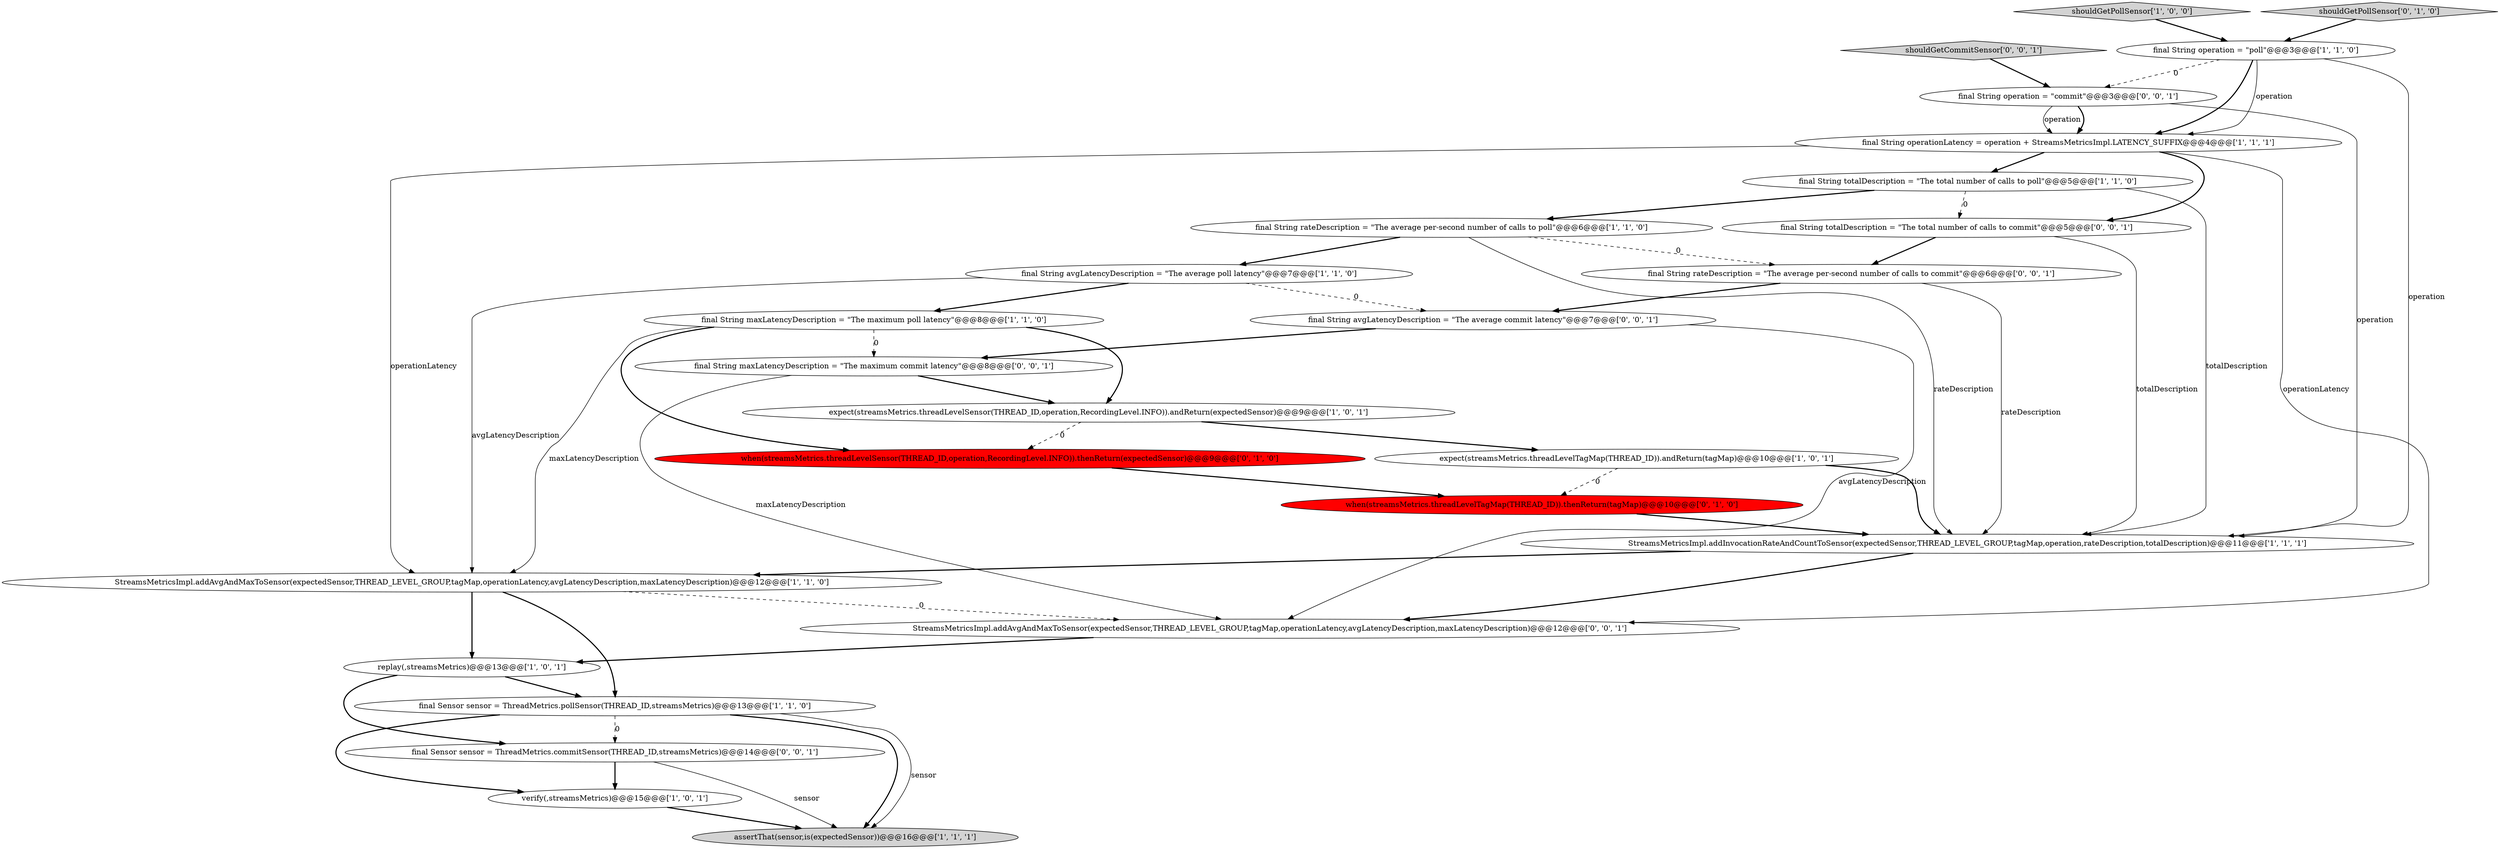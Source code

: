 digraph {
0 [style = filled, label = "shouldGetPollSensor['1', '0', '0']", fillcolor = lightgray, shape = diamond image = "AAA0AAABBB1BBB"];
24 [style = filled, label = "final String totalDescription = \"The total number of calls to commit\"@@@5@@@['0', '0', '1']", fillcolor = white, shape = ellipse image = "AAA0AAABBB3BBB"];
6 [style = filled, label = "expect(streamsMetrics.threadLevelSensor(THREAD_ID,operation,RecordingLevel.INFO)).andReturn(expectedSensor)@@@9@@@['1', '0', '1']", fillcolor = white, shape = ellipse image = "AAA0AAABBB1BBB"];
14 [style = filled, label = "verify(,streamsMetrics)@@@15@@@['1', '0', '1']", fillcolor = white, shape = ellipse image = "AAA0AAABBB1BBB"];
11 [style = filled, label = "StreamsMetricsImpl.addAvgAndMaxToSensor(expectedSensor,THREAD_LEVEL_GROUP,tagMap,operationLatency,avgLatencyDescription,maxLatencyDescription)@@@12@@@['1', '1', '0']", fillcolor = white, shape = ellipse image = "AAA0AAABBB1BBB"];
23 [style = filled, label = "StreamsMetricsImpl.addAvgAndMaxToSensor(expectedSensor,THREAD_LEVEL_GROUP,tagMap,operationLatency,avgLatencyDescription,maxLatencyDescription)@@@12@@@['0', '0', '1']", fillcolor = white, shape = ellipse image = "AAA0AAABBB3BBB"];
3 [style = filled, label = "replay(,streamsMetrics)@@@13@@@['1', '0', '1']", fillcolor = white, shape = ellipse image = "AAA0AAABBB1BBB"];
9 [style = filled, label = "final String totalDescription = \"The total number of calls to poll\"@@@5@@@['1', '1', '0']", fillcolor = white, shape = ellipse image = "AAA0AAABBB1BBB"];
19 [style = filled, label = "final String maxLatencyDescription = \"The maximum commit latency\"@@@8@@@['0', '0', '1']", fillcolor = white, shape = ellipse image = "AAA0AAABBB3BBB"];
20 [style = filled, label = "final String operation = \"commit\"@@@3@@@['0', '0', '1']", fillcolor = white, shape = ellipse image = "AAA0AAABBB3BBB"];
13 [style = filled, label = "final String maxLatencyDescription = \"The maximum poll latency\"@@@8@@@['1', '1', '0']", fillcolor = white, shape = ellipse image = "AAA0AAABBB1BBB"];
17 [style = filled, label = "shouldGetPollSensor['0', '1', '0']", fillcolor = lightgray, shape = diamond image = "AAA0AAABBB2BBB"];
5 [style = filled, label = "final String operation = \"poll\"@@@3@@@['1', '1', '0']", fillcolor = white, shape = ellipse image = "AAA0AAABBB1BBB"];
1 [style = filled, label = "final String operationLatency = operation + StreamsMetricsImpl.LATENCY_SUFFIX@@@4@@@['1', '1', '1']", fillcolor = white, shape = ellipse image = "AAA0AAABBB1BBB"];
16 [style = filled, label = "when(streamsMetrics.threadLevelSensor(THREAD_ID,operation,RecordingLevel.INFO)).thenReturn(expectedSensor)@@@9@@@['0', '1', '0']", fillcolor = red, shape = ellipse image = "AAA1AAABBB2BBB"];
18 [style = filled, label = "shouldGetCommitSensor['0', '0', '1']", fillcolor = lightgray, shape = diamond image = "AAA0AAABBB3BBB"];
7 [style = filled, label = "final String rateDescription = \"The average per-second number of calls to poll\"@@@6@@@['1', '1', '0']", fillcolor = white, shape = ellipse image = "AAA0AAABBB1BBB"];
2 [style = filled, label = "StreamsMetricsImpl.addInvocationRateAndCountToSensor(expectedSensor,THREAD_LEVEL_GROUP,tagMap,operation,rateDescription,totalDescription)@@@11@@@['1', '1', '1']", fillcolor = white, shape = ellipse image = "AAA0AAABBB1BBB"];
12 [style = filled, label = "expect(streamsMetrics.threadLevelTagMap(THREAD_ID)).andReturn(tagMap)@@@10@@@['1', '0', '1']", fillcolor = white, shape = ellipse image = "AAA0AAABBB1BBB"];
22 [style = filled, label = "final Sensor sensor = ThreadMetrics.commitSensor(THREAD_ID,streamsMetrics)@@@14@@@['0', '0', '1']", fillcolor = white, shape = ellipse image = "AAA0AAABBB3BBB"];
21 [style = filled, label = "final String rateDescription = \"The average per-second number of calls to commit\"@@@6@@@['0', '0', '1']", fillcolor = white, shape = ellipse image = "AAA0AAABBB3BBB"];
25 [style = filled, label = "final String avgLatencyDescription = \"The average commit latency\"@@@7@@@['0', '0', '1']", fillcolor = white, shape = ellipse image = "AAA0AAABBB3BBB"];
10 [style = filled, label = "final String avgLatencyDescription = \"The average poll latency\"@@@7@@@['1', '1', '0']", fillcolor = white, shape = ellipse image = "AAA0AAABBB1BBB"];
4 [style = filled, label = "assertThat(sensor,is(expectedSensor))@@@16@@@['1', '1', '1']", fillcolor = lightgray, shape = ellipse image = "AAA0AAABBB1BBB"];
8 [style = filled, label = "final Sensor sensor = ThreadMetrics.pollSensor(THREAD_ID,streamsMetrics)@@@13@@@['1', '1', '0']", fillcolor = white, shape = ellipse image = "AAA0AAABBB1BBB"];
15 [style = filled, label = "when(streamsMetrics.threadLevelTagMap(THREAD_ID)).thenReturn(tagMap)@@@10@@@['0', '1', '0']", fillcolor = red, shape = ellipse image = "AAA1AAABBB2BBB"];
16->15 [style = bold, label=""];
17->5 [style = bold, label=""];
5->1 [style = solid, label="operation"];
15->2 [style = bold, label=""];
7->21 [style = dashed, label="0"];
9->24 [style = dashed, label="0"];
10->11 [style = solid, label="avgLatencyDescription"];
7->10 [style = bold, label=""];
8->14 [style = bold, label=""];
11->23 [style = dashed, label="0"];
23->3 [style = bold, label=""];
1->11 [style = solid, label="operationLatency"];
20->1 [style = bold, label=""];
21->25 [style = bold, label=""];
13->19 [style = dashed, label="0"];
9->7 [style = bold, label=""];
19->6 [style = bold, label=""];
3->22 [style = bold, label=""];
13->16 [style = bold, label=""];
1->9 [style = bold, label=""];
5->20 [style = dashed, label="0"];
25->23 [style = solid, label="avgLatencyDescription"];
2->23 [style = bold, label=""];
8->22 [style = dashed, label="0"];
5->1 [style = bold, label=""];
18->20 [style = bold, label=""];
12->2 [style = bold, label=""];
6->16 [style = dashed, label="0"];
9->2 [style = solid, label="totalDescription"];
10->13 [style = bold, label=""];
24->21 [style = bold, label=""];
11->3 [style = bold, label=""];
7->2 [style = solid, label="rateDescription"];
20->1 [style = solid, label="operation"];
1->24 [style = bold, label=""];
3->8 [style = bold, label=""];
1->23 [style = solid, label="operationLatency"];
25->19 [style = bold, label=""];
13->11 [style = solid, label="maxLatencyDescription"];
19->23 [style = solid, label="maxLatencyDescription"];
21->2 [style = solid, label="rateDescription"];
12->15 [style = dashed, label="0"];
11->8 [style = bold, label=""];
8->4 [style = bold, label=""];
13->6 [style = bold, label=""];
20->2 [style = solid, label="operation"];
8->4 [style = solid, label="sensor"];
22->14 [style = bold, label=""];
5->2 [style = solid, label="operation"];
24->2 [style = solid, label="totalDescription"];
2->11 [style = bold, label=""];
10->25 [style = dashed, label="0"];
22->4 [style = solid, label="sensor"];
0->5 [style = bold, label=""];
14->4 [style = bold, label=""];
6->12 [style = bold, label=""];
}
